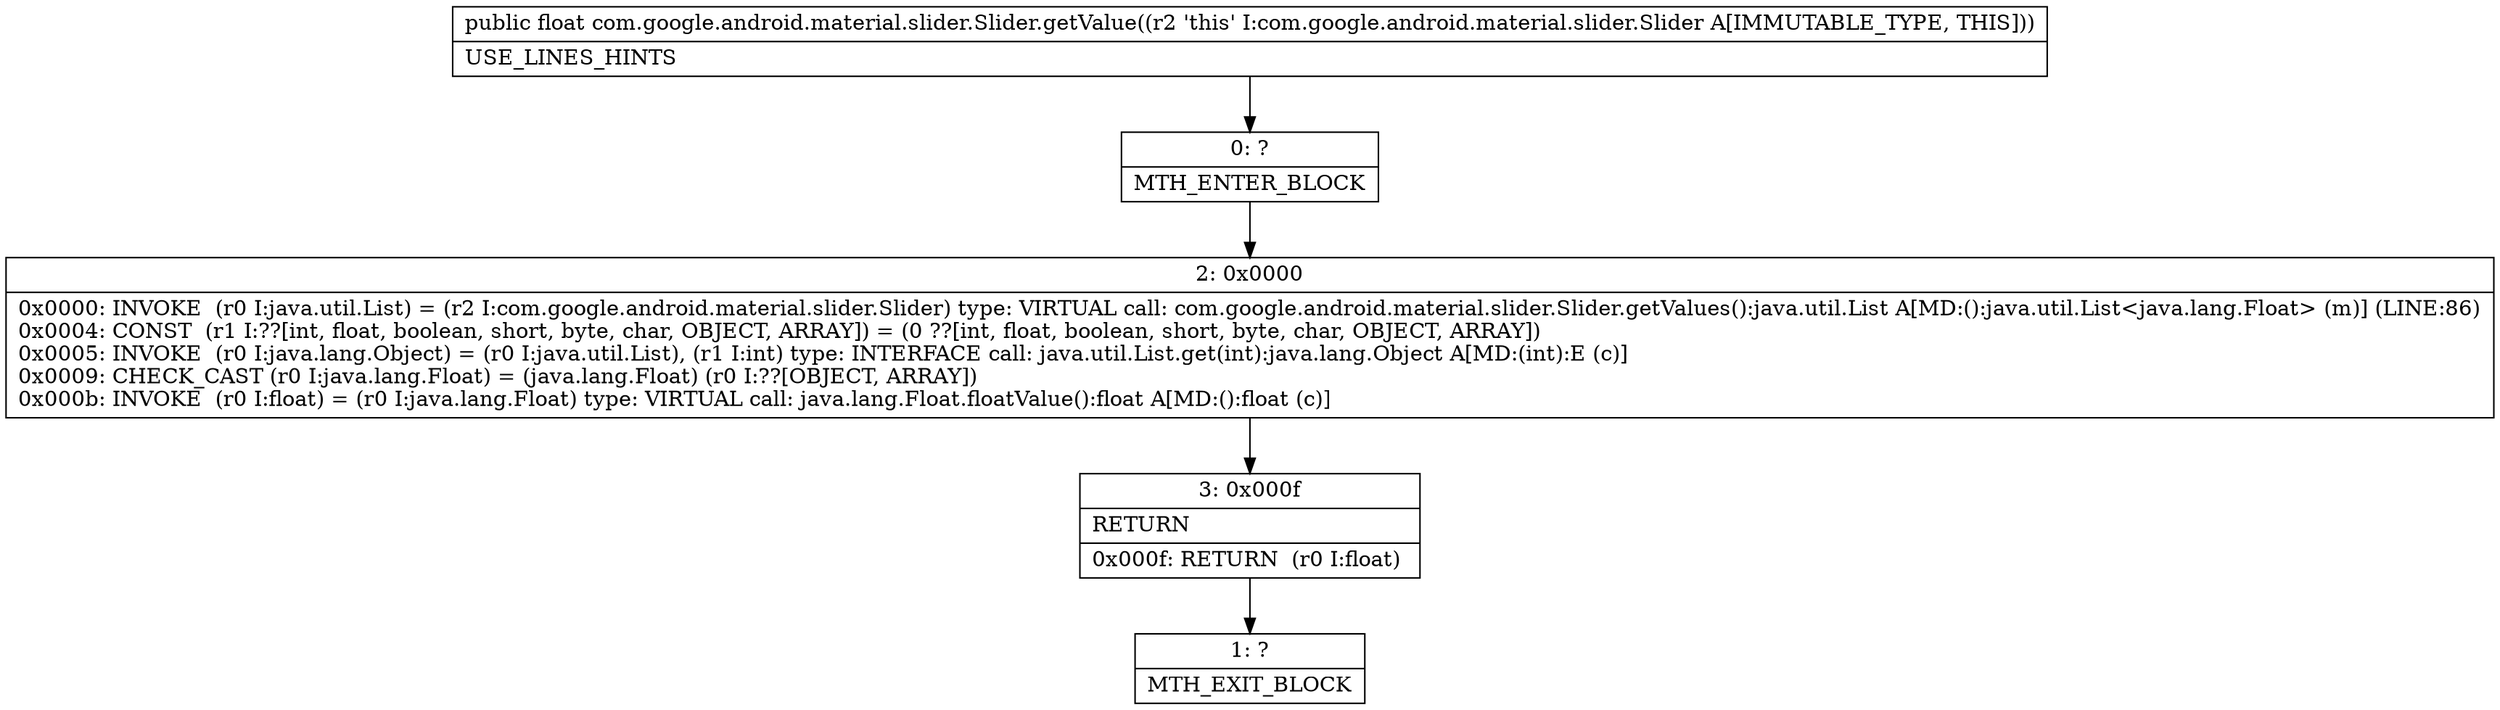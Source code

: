 digraph "CFG forcom.google.android.material.slider.Slider.getValue()F" {
Node_0 [shape=record,label="{0\:\ ?|MTH_ENTER_BLOCK\l}"];
Node_2 [shape=record,label="{2\:\ 0x0000|0x0000: INVOKE  (r0 I:java.util.List) = (r2 I:com.google.android.material.slider.Slider) type: VIRTUAL call: com.google.android.material.slider.Slider.getValues():java.util.List A[MD:():java.util.List\<java.lang.Float\> (m)] (LINE:86)\l0x0004: CONST  (r1 I:??[int, float, boolean, short, byte, char, OBJECT, ARRAY]) = (0 ??[int, float, boolean, short, byte, char, OBJECT, ARRAY]) \l0x0005: INVOKE  (r0 I:java.lang.Object) = (r0 I:java.util.List), (r1 I:int) type: INTERFACE call: java.util.List.get(int):java.lang.Object A[MD:(int):E (c)]\l0x0009: CHECK_CAST (r0 I:java.lang.Float) = (java.lang.Float) (r0 I:??[OBJECT, ARRAY]) \l0x000b: INVOKE  (r0 I:float) = (r0 I:java.lang.Float) type: VIRTUAL call: java.lang.Float.floatValue():float A[MD:():float (c)]\l}"];
Node_3 [shape=record,label="{3\:\ 0x000f|RETURN\l|0x000f: RETURN  (r0 I:float) \l}"];
Node_1 [shape=record,label="{1\:\ ?|MTH_EXIT_BLOCK\l}"];
MethodNode[shape=record,label="{public float com.google.android.material.slider.Slider.getValue((r2 'this' I:com.google.android.material.slider.Slider A[IMMUTABLE_TYPE, THIS]))  | USE_LINES_HINTS\l}"];
MethodNode -> Node_0;Node_0 -> Node_2;
Node_2 -> Node_3;
Node_3 -> Node_1;
}

